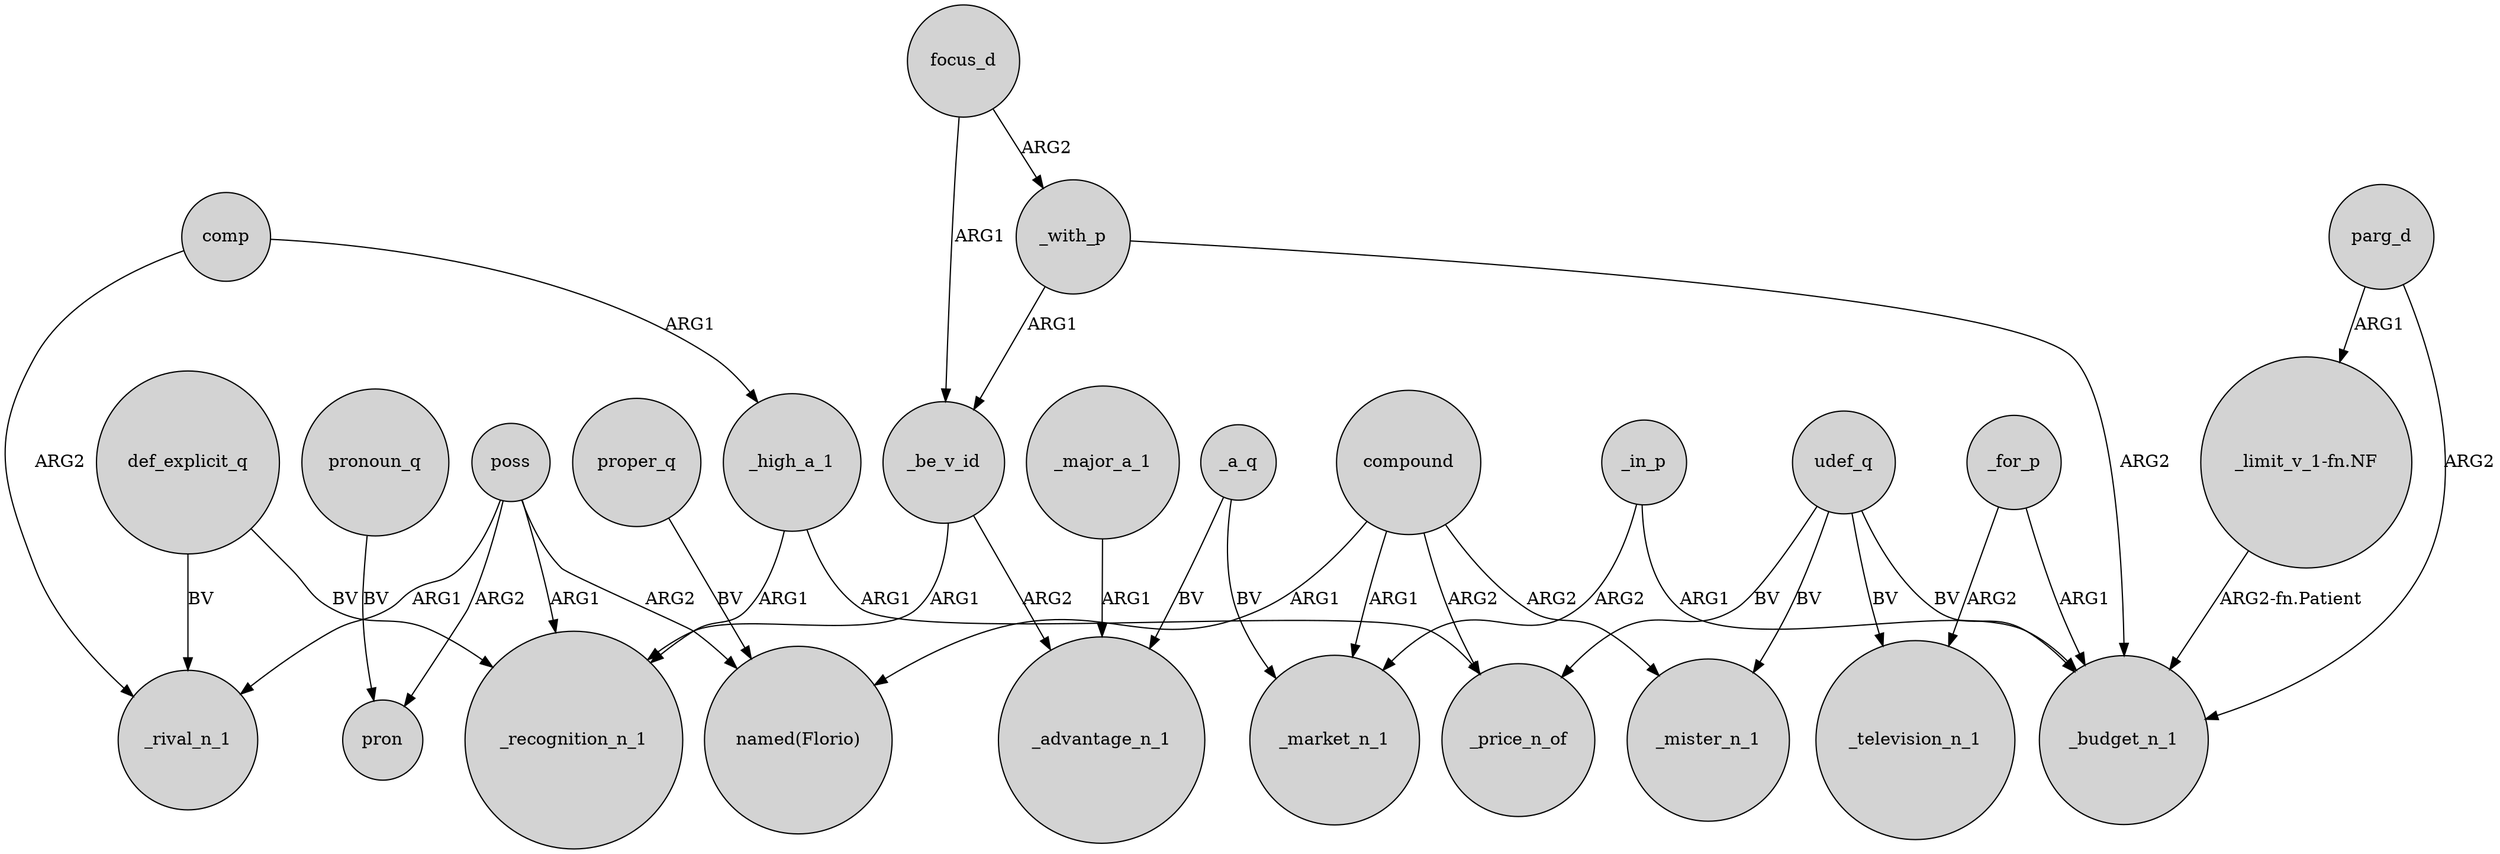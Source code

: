 digraph {
	node [shape=circle style=filled]
	_a_q -> _advantage_n_1 [label=BV]
	compound -> _price_n_of [label=ARG2]
	udef_q -> _price_n_of [label=BV]
	poss -> pron [label=ARG2]
	udef_q -> _television_n_1 [label=BV]
	_with_p -> _budget_n_1 [label=ARG2]
	compound -> _mister_n_1 [label=ARG2]
	compound -> "named(Florio)" [label=ARG1]
	_major_a_1 -> _advantage_n_1 [label=ARG1]
	poss -> _recognition_n_1 [label=ARG1]
	udef_q -> _mister_n_1 [label=BV]
	focus_d -> _with_p [label=ARG2]
	comp -> _high_a_1 [label=ARG1]
	_be_v_id -> _advantage_n_1 [label=ARG2]
	"_limit_v_1-fn.NF" -> _budget_n_1 [label="ARG2-fn.Patient"]
	def_explicit_q -> _recognition_n_1 [label=BV]
	parg_d -> "_limit_v_1-fn.NF" [label=ARG1]
	pronoun_q -> pron [label=BV]
	_high_a_1 -> _price_n_of [label=ARG1]
	focus_d -> _be_v_id [label=ARG1]
	_with_p -> _be_v_id [label=ARG1]
	_for_p -> _budget_n_1 [label=ARG1]
	parg_d -> _budget_n_1 [label=ARG2]
	_high_a_1 -> _recognition_n_1 [label=ARG1]
	poss -> "named(Florio)" [label=ARG2]
	udef_q -> _budget_n_1 [label=BV]
	comp -> _rival_n_1 [label=ARG2]
	_a_q -> _market_n_1 [label=BV]
	def_explicit_q -> _rival_n_1 [label=BV]
	_be_v_id -> _recognition_n_1 [label=ARG1]
	_in_p -> _market_n_1 [label=ARG2]
	proper_q -> "named(Florio)" [label=BV]
	poss -> _rival_n_1 [label=ARG1]
	compound -> _market_n_1 [label=ARG1]
	_in_p -> _budget_n_1 [label=ARG1]
	_for_p -> _television_n_1 [label=ARG2]
}
